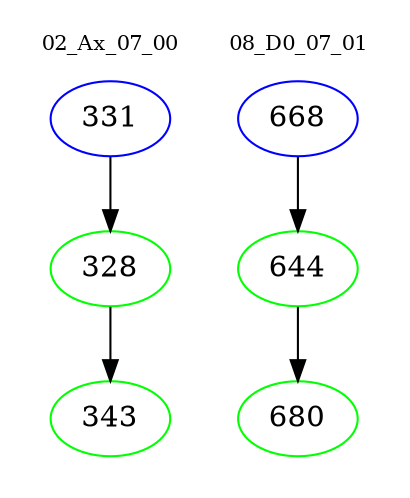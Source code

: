 digraph{
subgraph cluster_0 {
color = white
label = "02_Ax_07_00";
fontsize=10;
T0_331 [label="331", color="blue"]
T0_331 -> T0_328 [color="black"]
T0_328 [label="328", color="green"]
T0_328 -> T0_343 [color="black"]
T0_343 [label="343", color="green"]
}
subgraph cluster_1 {
color = white
label = "08_D0_07_01";
fontsize=10;
T1_668 [label="668", color="blue"]
T1_668 -> T1_644 [color="black"]
T1_644 [label="644", color="green"]
T1_644 -> T1_680 [color="black"]
T1_680 [label="680", color="green"]
}
}
